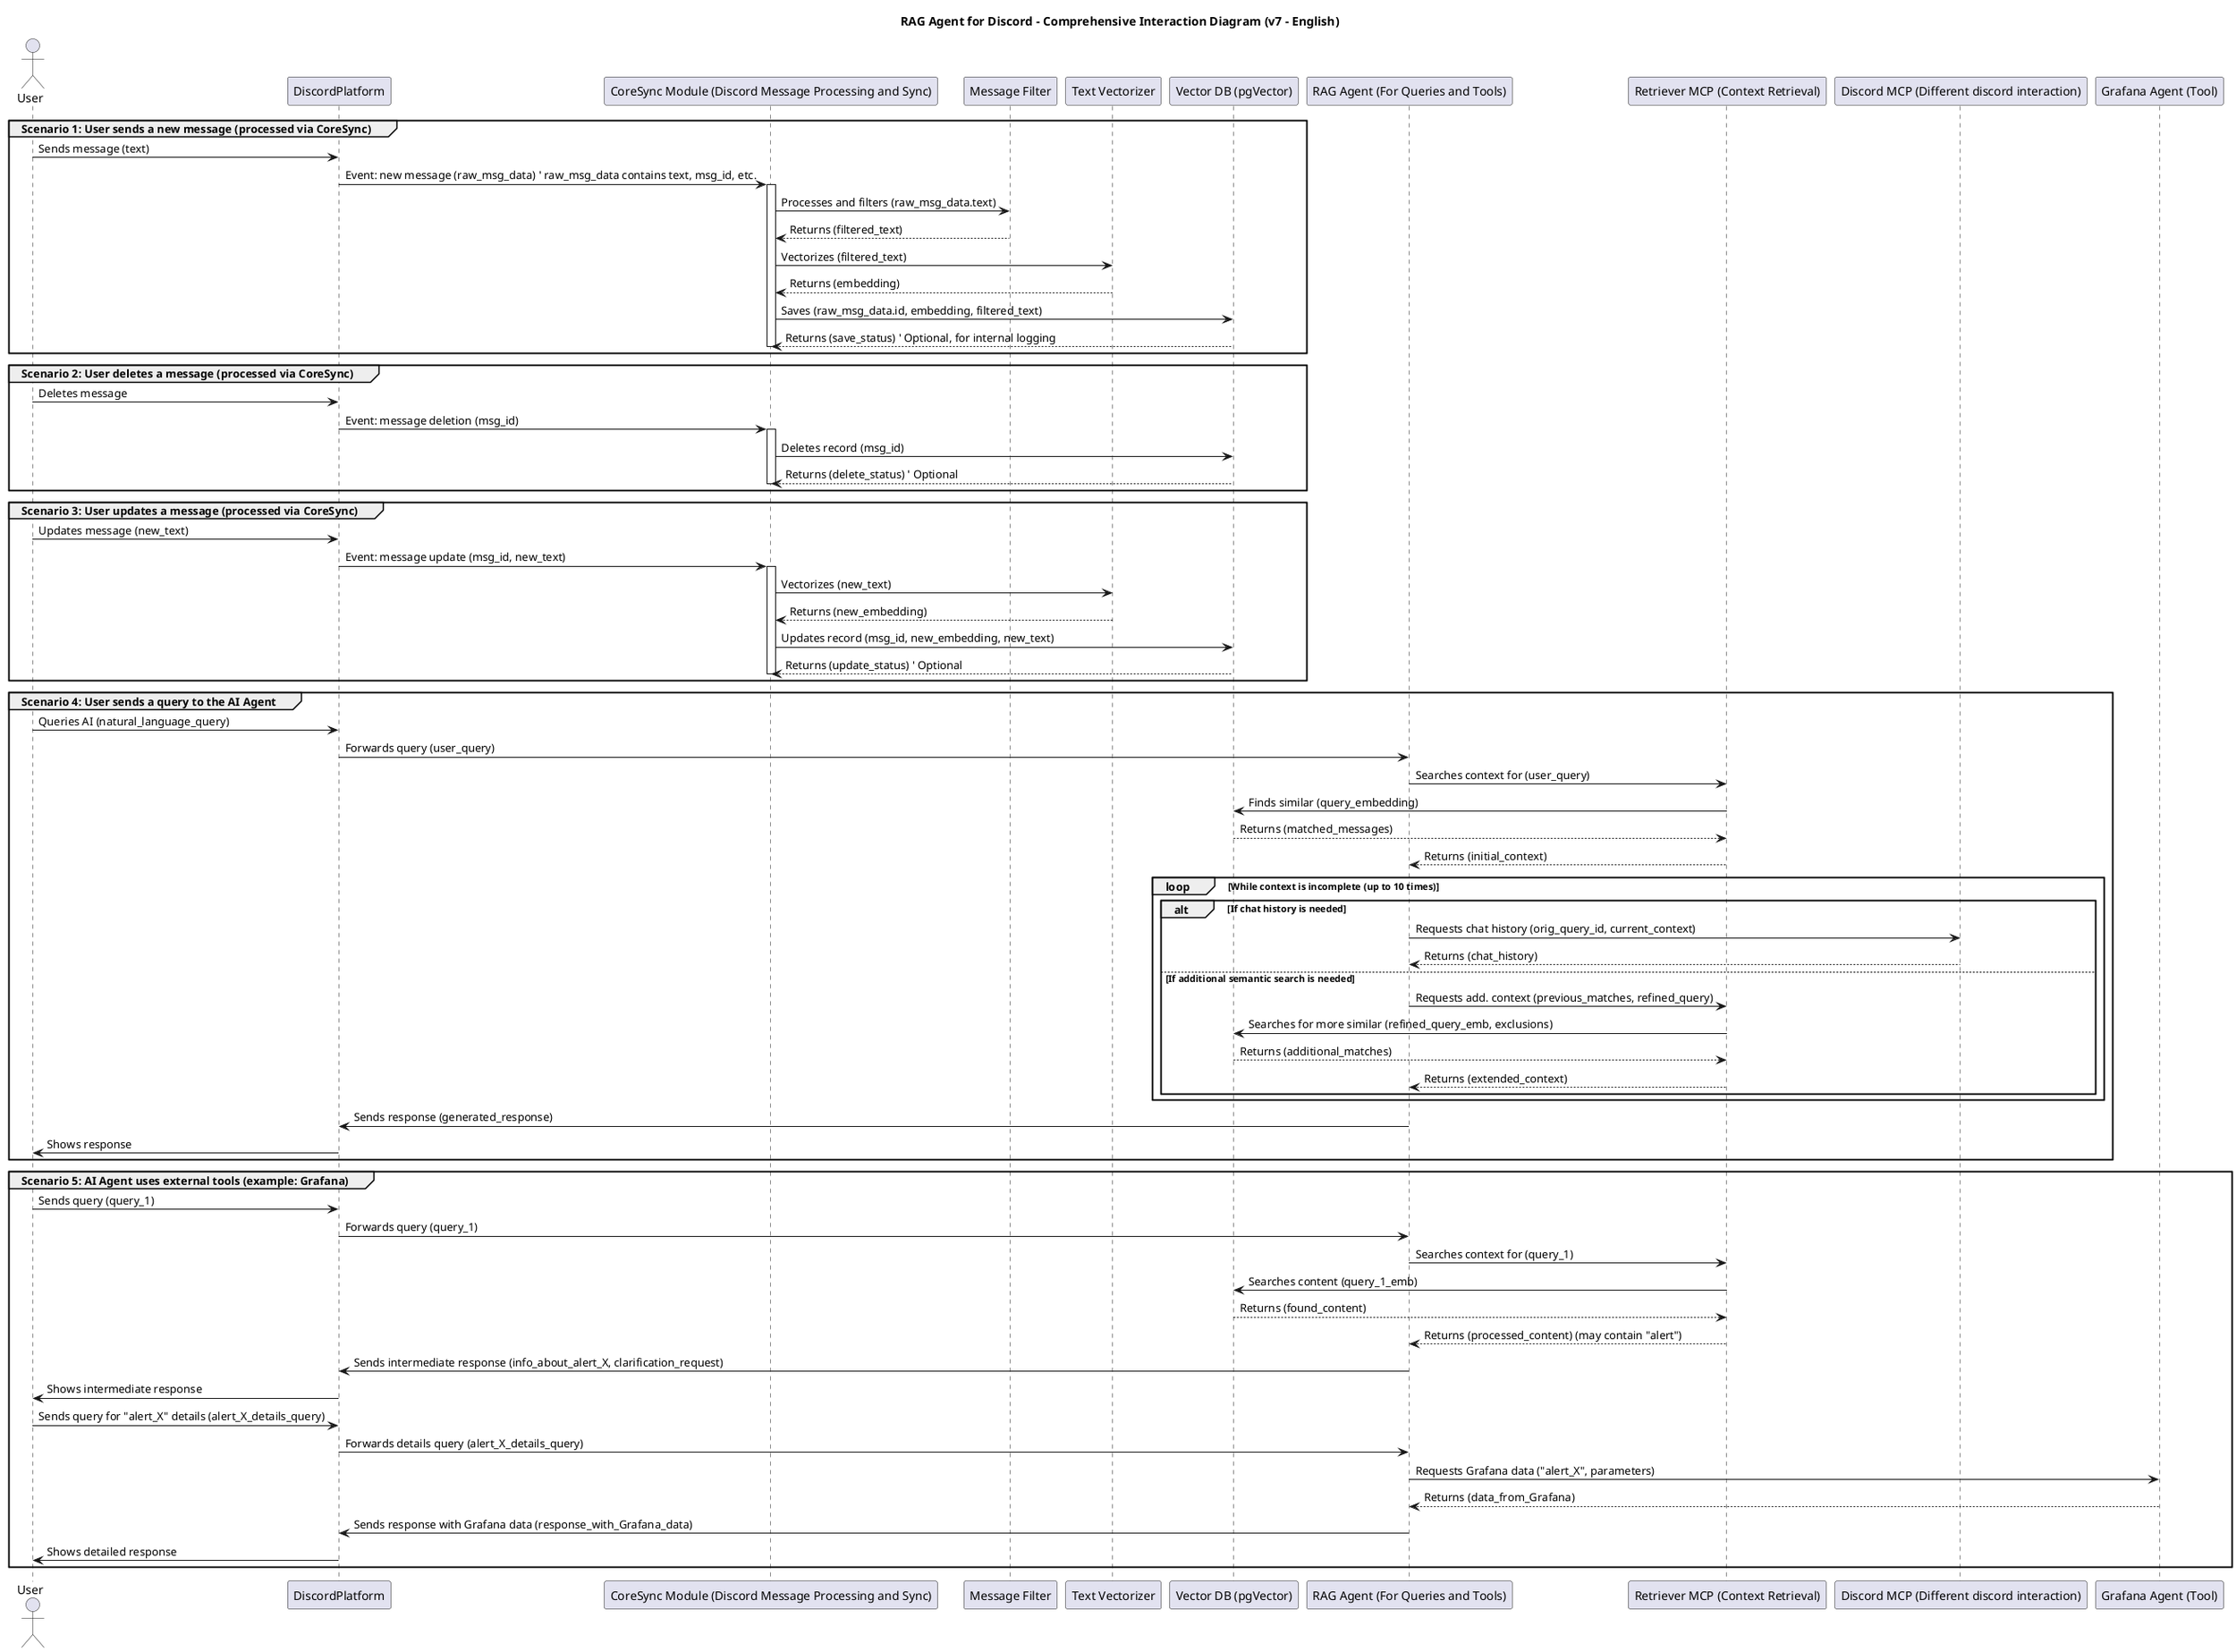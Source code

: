 @startuml
title RAG Agent for Discord - Comprehensive Interaction Diagram (v7 - English)

actor User
' Other participants will be created automatically when first mentioned.

group Scenario 1: User sends a new message (processed via CoreSync)
    User -> DiscordPlatform: Sends message (text)
    DiscordPlatform -> "CoreSync Module (Discord Message Processing and Sync)": Event: new message (raw_msg_data) ' raw_msg_data contains text, msg_id, etc.
    activate "CoreSync Module (Discord Message Processing and Sync)"
    "CoreSync Module (Discord Message Processing and Sync)" -> "Message Filter": Processes and filters (raw_msg_data.text)
    "Message Filter" --> "CoreSync Module (Discord Message Processing and Sync)": Returns (filtered_text)
    "CoreSync Module (Discord Message Processing and Sync)" -> "Text Vectorizer": Vectorizes (filtered_text)
    "Text Vectorizer" --> "CoreSync Module (Discord Message Processing and Sync)": Returns (embedding)
    "CoreSync Module (Discord Message Processing and Sync)" -> "Vector DB (pgVector)": Saves (raw_msg_data.id, embedding, filtered_text)
    "Vector DB (pgVector)" --> "CoreSync Module (Discord Message Processing and Sync)": Returns (save_status) ' Optional, for internal logging
    deactivate "CoreSync Module (Discord Message Processing and Sync)"
end

group Scenario 2: User deletes a message (processed via CoreSync)
    User -> DiscordPlatform: Deletes message
    DiscordPlatform -> "CoreSync Module (Discord Message Processing and Sync)": Event: message deletion (msg_id)
    activate "CoreSync Module (Discord Message Processing and Sync)"
    "CoreSync Module (Discord Message Processing and Sync)" -> "Vector DB (pgVector)": Deletes record (msg_id)
    "Vector DB (pgVector)" --> "CoreSync Module (Discord Message Processing and Sync)": Returns (delete_status) ' Optional
    deactivate "CoreSync Module (Discord Message Processing and Sync)"
end

group Scenario 3: User updates a message (processed via CoreSync)
    User -> DiscordPlatform: Updates message (new_text)
    DiscordPlatform -> "CoreSync Module (Discord Message Processing and Sync)": Event: message update (msg_id, new_text)
    activate "CoreSync Module (Discord Message Processing and Sync)"
    "CoreSync Module (Discord Message Processing and Sync)" -> "Text Vectorizer": Vectorizes (new_text)
    "Text Vectorizer" --> "CoreSync Module (Discord Message Processing and Sync)": Returns (new_embedding)
    "CoreSync Module (Discord Message Processing and Sync)" -> "Vector DB (pgVector)": Updates record (msg_id, new_embedding, new_text)
    "Vector DB (pgVector)" --> "CoreSync Module (Discord Message Processing and Sync)": Returns (update_status) ' Optional
    deactivate "CoreSync Module (Discord Message Processing and Sync)"
end

group Scenario 4: User sends a query to the AI Agent
    User -> DiscordPlatform: Queries AI (natural_language_query)
    DiscordPlatform -> "RAG Agent (For Queries and Tools)": Forwards query (user_query)
    "RAG Agent (For Queries and Tools)" -> "Retriever MCP (Context Retrieval)": Searches context for (user_query)
    "Retriever MCP (Context Retrieval)" -> "Vector DB (pgVector)": Finds similar (query_embedding)
    "Vector DB (pgVector)" --> "Retriever MCP (Context Retrieval)": Returns (matched_messages)
    "Retriever MCP (Context Retrieval)" --> "RAG Agent (For Queries and Tools)": Returns (initial_context)

    loop While context is incomplete (up to 10 times)
        ' RAG Agent internal context completeness analysis
        alt If chat history is needed
            "RAG Agent (For Queries and Tools)" -> "Discord MCP (Different discord interaction)": Requests chat history (orig_query_id, current_context)
            "Discord MCP (Different discord interaction)" --> "RAG Agent (For Queries and Tools)": Returns (chat_history)
        else If additional semantic search is needed
            "RAG Agent (For Queries and Tools)" -> "Retriever MCP (Context Retrieval)": Requests add. context (previous_matches, refined_query)
            "Retriever MCP (Context Retrieval)" -> "Vector DB (pgVector)": Searches for more similar (refined_query_emb, exclusions)
            "Vector DB (pgVector)" --> "Retriever MCP (Context Retrieval)": Returns (additional_matches)
            "Retriever MCP (Context Retrieval)" --> "RAG Agent (For Queries and Tools)": Returns (extended_context)
        end
    end
    ' RAG Agent internal response generation based on collected context
    "RAG Agent (For Queries and Tools)" -> DiscordPlatform: Sends response (generated_response)
    DiscordPlatform -> User: Shows response
end

group Scenario 5: AI Agent uses external tools (example: Grafana)
    User -> DiscordPlatform: Sends query (query_1)
    DiscordPlatform -> "RAG Agent (For Queries and Tools)": Forwards query (query_1)
    "RAG Agent (For Queries and Tools)" -> "Retriever MCP (Context Retrieval)": Searches context for (query_1)
    "Retriever MCP (Context Retrieval)" -> "Vector DB (pgVector)": Searches content (query_1_emb)
    "Vector DB (pgVector)" --> "Retriever MCP (Context Retrieval)": Returns (found_content)
    "Retriever MCP (Context Retrieval)" --> "RAG Agent (For Queries and Tools)": Returns (processed_content) (may contain "alert")
    ' RAG Agent internal content analysis (e.g., finds "alert_X")
    "RAG Agent (For Queries and Tools)" -> DiscordPlatform: Sends intermediate response (info_about_alert_X, clarification_request)
    DiscordPlatform -> User: Shows intermediate response

    User -> DiscordPlatform: Sends query for "alert_X" details (alert_X_details_query)
    DiscordPlatform -> "RAG Agent (For Queries and Tools)": Forwards details query (alert_X_details_query)
    ' RAG Agent internal decision to use "Grafana Agent (Tool)"
    "RAG Agent (For Queries and Tools)" -> "Grafana Agent (Tool)": Requests Grafana data ("alert_X", parameters)
    "Grafana Agent (Tool)" --> "RAG Agent (For Queries and Tools)": Returns (data_from_Grafana)
    ' RAG Agent internal processing of Grafana data and response generation
    "RAG Agent (For Queries and Tools)" -> DiscordPlatform: Sends response with Grafana data (response_with_Grafana_data)
    DiscordPlatform -> User: Shows detailed response
end
@enduml